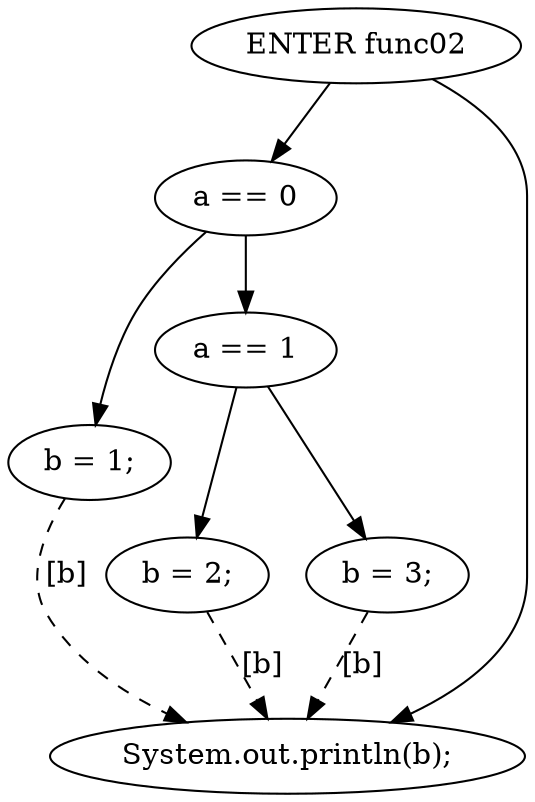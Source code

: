 digraph G {
  0 [ label="ENTER func02" ];
  2 [ label="a == 0" ];
  3 [ label="b = 1;" ];
  4 [ label="a == 1" ];
  5 [ label="b = 2;" ];
  6 [ label="b = 3;" ];
  7 [ label="System.out.println(b);" ];
  6 -> 7 [ style="dashed" label="[b]" ];
  5 -> 7 [ style="dashed" label="[b]" ];
  3 -> 7 [ style="dashed" label="[b]" ];
  0 -> 2 [ ];
  0 -> 7 [ ];
  2 -> 3 [ ];
  2 -> 4 [ ];
  4 -> 5 [ ];
  4 -> 6 [ ];
}
